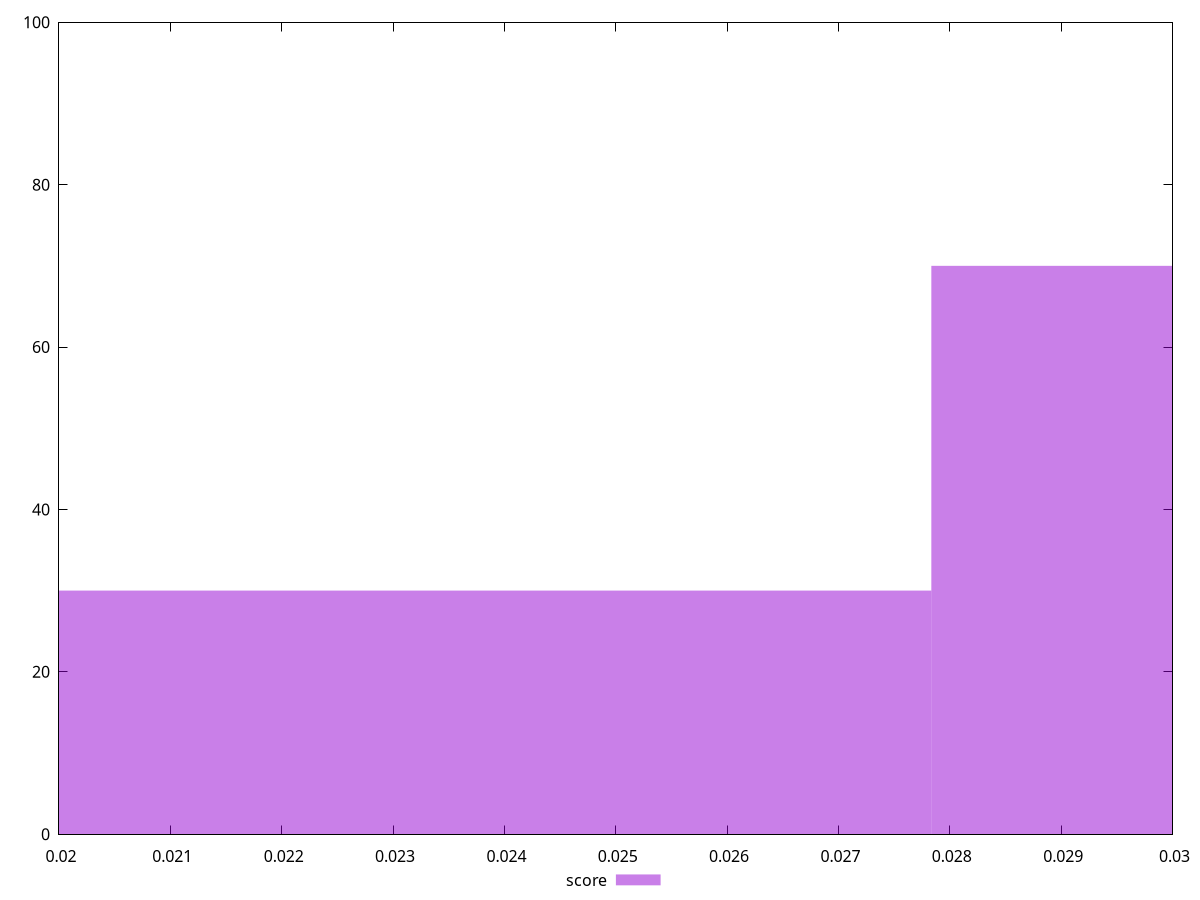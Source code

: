 reset

$score <<EOF
0.033400967421653986 70
0.02226731161443599 30
EOF

set key outside below
set boxwidth 0.011133655807217995
set xrange [0.02:0.03]
set yrange [0:100]
set trange [0:100]
set style fill transparent solid 0.5 noborder
set terminal svg size 640, 490 enhanced background rgb 'white'
set output "report_00026_2021-02-22T21:38:55.199Z/uses-long-cache-ttl/samples/pages/score/histogram.svg"

plot $score title "score" with boxes

reset
